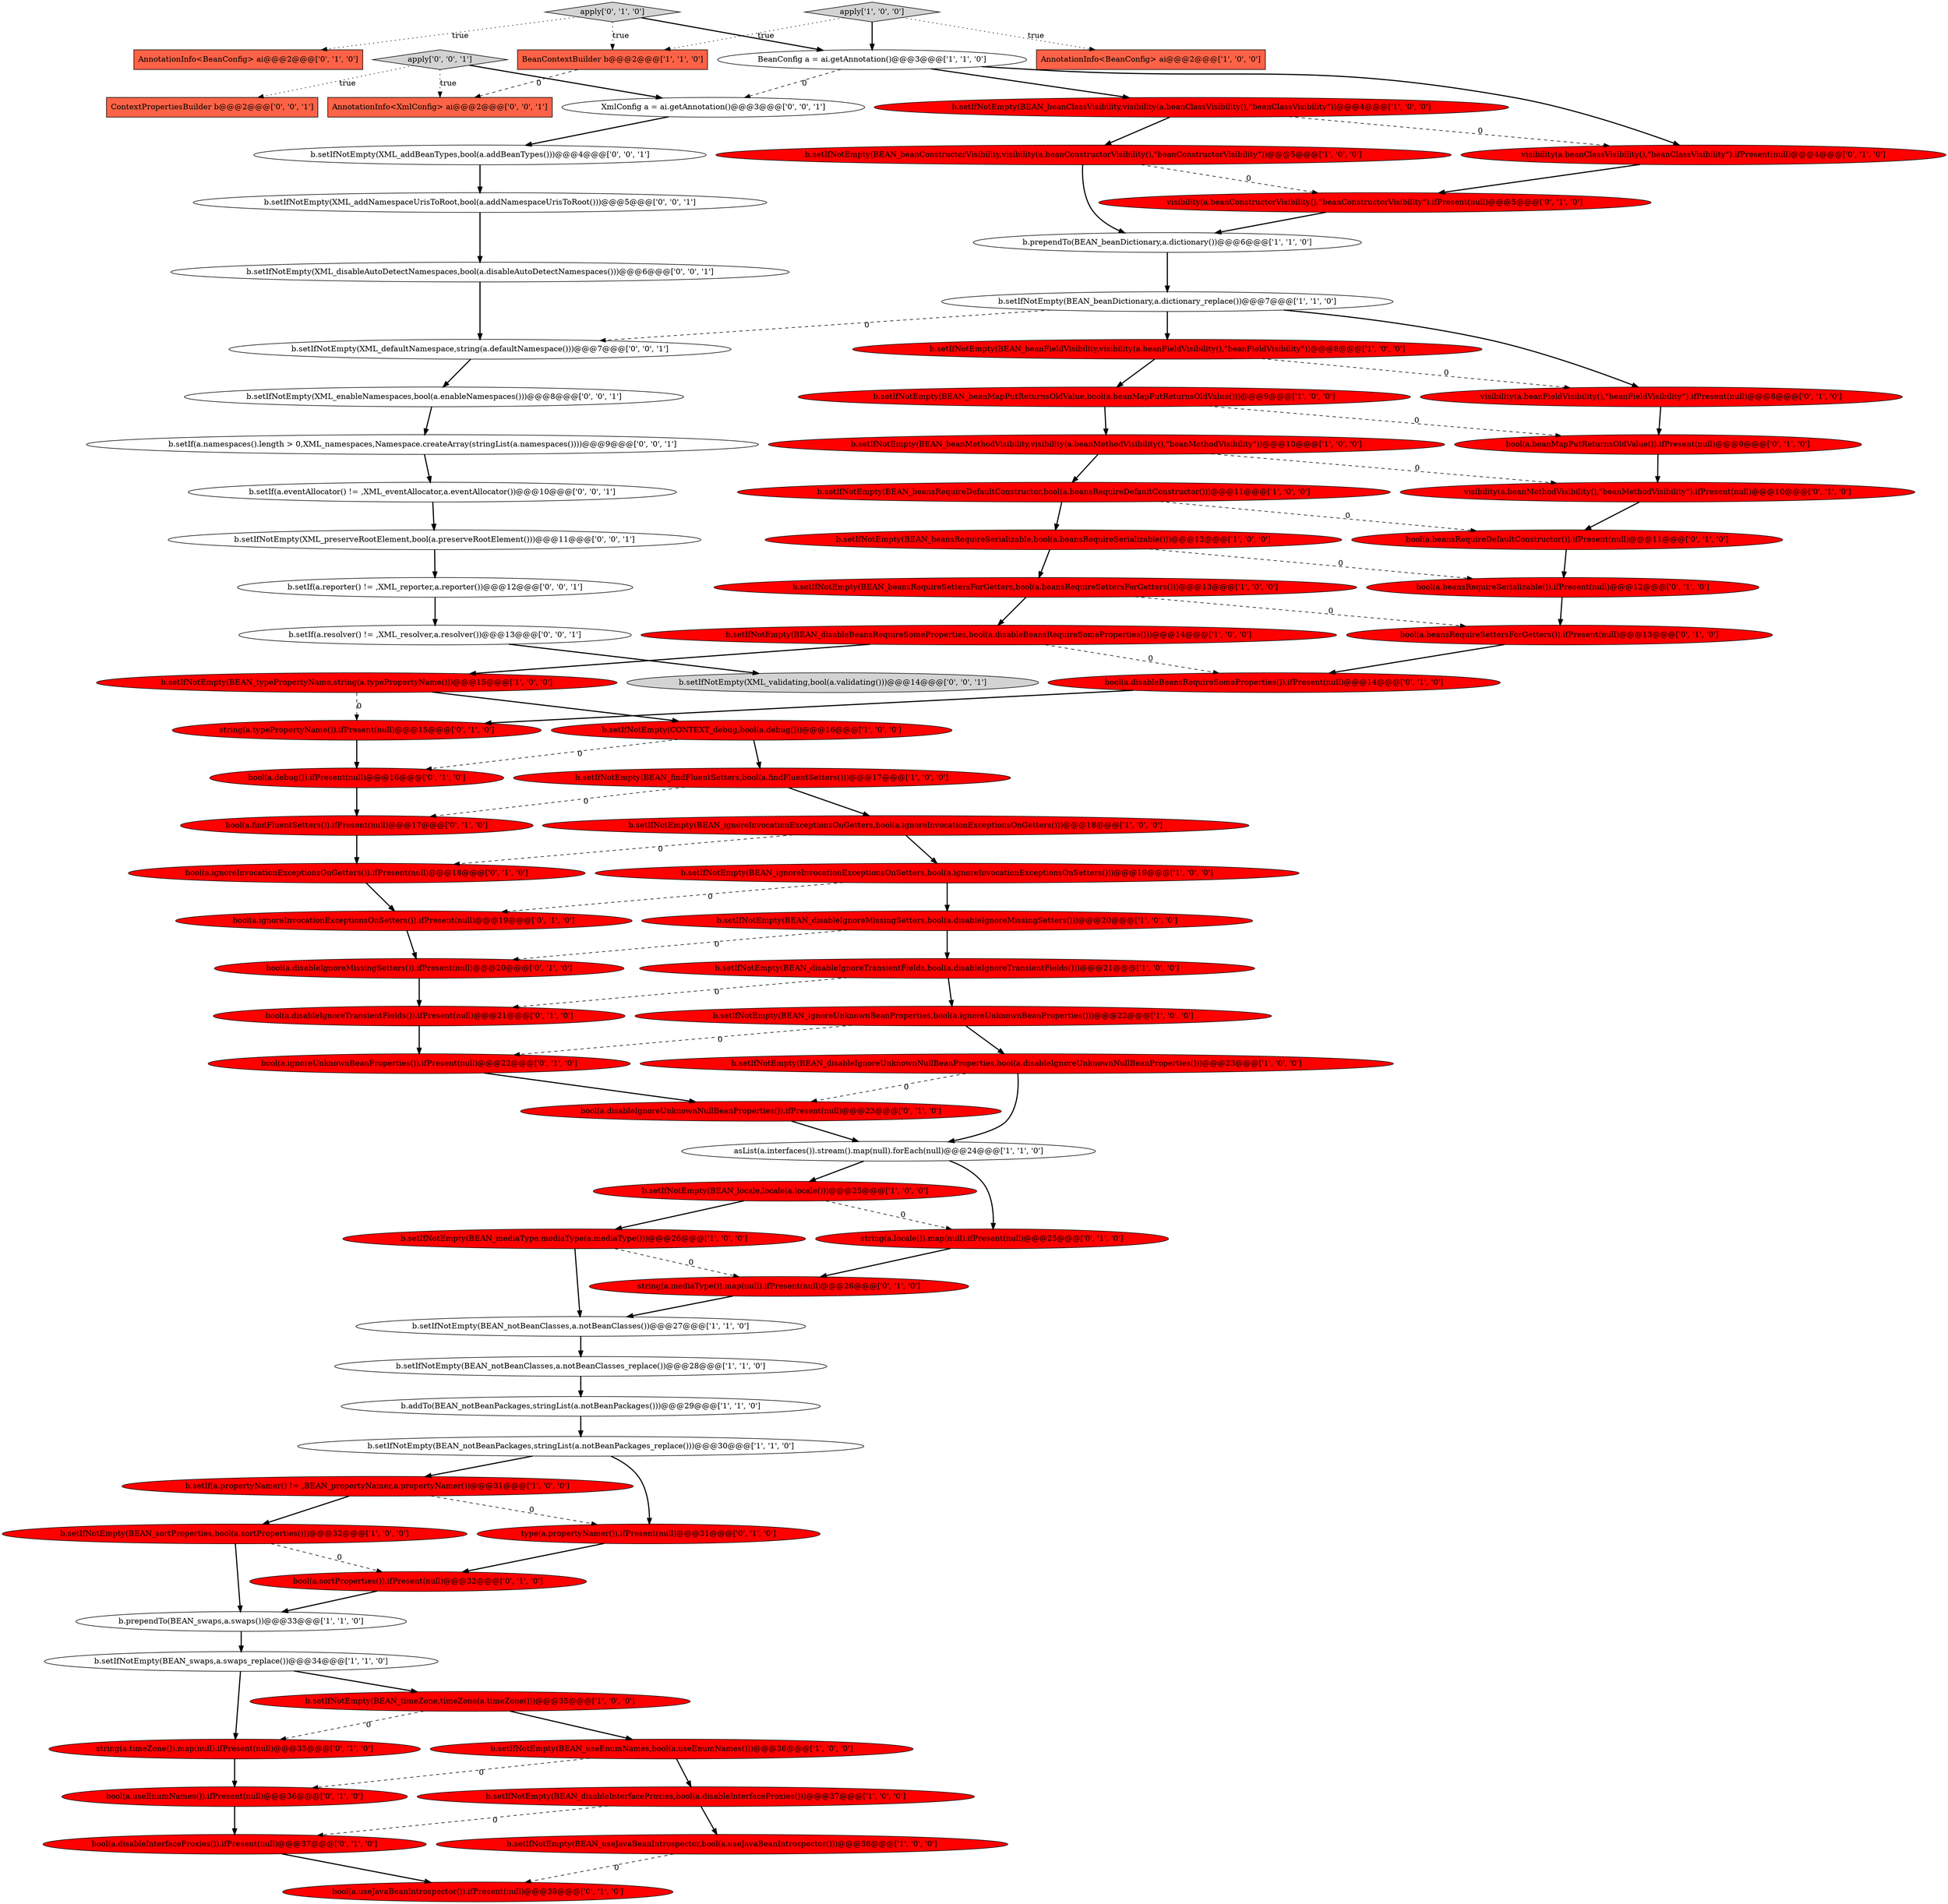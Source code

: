 digraph {
80 [style = filled, label = "b.setIfNotEmpty(XML_disableAutoDetectNamespaces,bool(a.disableAutoDetectNamespaces()))@@@6@@@['0', '0', '1']", fillcolor = white, shape = ellipse image = "AAA0AAABBB3BBB"];
7 [style = filled, label = "AnnotationInfo<BeanConfig> ai@@@2@@@['1', '0', '0']", fillcolor = tomato, shape = box image = "AAA0AAABBB1BBB"];
66 [style = filled, label = "bool(a.disableInterfaceProxies()).ifPresent(null)@@@37@@@['0', '1', '0']", fillcolor = red, shape = ellipse image = "AAA1AAABBB2BBB"];
74 [style = filled, label = "apply['0', '0', '1']", fillcolor = lightgray, shape = diamond image = "AAA0AAABBB3BBB"];
20 [style = filled, label = "b.setIf(a.propertyNamer() != ,BEAN_propertyNamer,a.propertyNamer())@@@31@@@['1', '0', '0']", fillcolor = red, shape = ellipse image = "AAA1AAABBB1BBB"];
46 [style = filled, label = "bool(a.beansRequireSerializable()).ifPresent(null)@@@12@@@['0', '1', '0']", fillcolor = red, shape = ellipse image = "AAA1AAABBB2BBB"];
64 [style = filled, label = "bool(a.useJavaBeanIntrospector()).ifPresent(null)@@@38@@@['0', '1', '0']", fillcolor = red, shape = ellipse image = "AAA1AAABBB2BBB"];
34 [style = filled, label = "b.setIfNotEmpty(BEAN_beansRequireDefaultConstructor,bool(a.beansRequireDefaultConstructor()))@@@11@@@['1', '0', '0']", fillcolor = red, shape = ellipse image = "AAA1AAABBB1BBB"];
54 [style = filled, label = "bool(a.ignoreInvocationExceptionsOnGetters()).ifPresent(null)@@@18@@@['0', '1', '0']", fillcolor = red, shape = ellipse image = "AAA1AAABBB2BBB"];
63 [style = filled, label = "bool(a.disableIgnoreMissingSetters()).ifPresent(null)@@@20@@@['0', '1', '0']", fillcolor = red, shape = ellipse image = "AAA1AAABBB2BBB"];
41 [style = filled, label = "apply['0', '1', '0']", fillcolor = lightgray, shape = diamond image = "AAA0AAABBB2BBB"];
70 [style = filled, label = "b.setIfNotEmpty(XML_defaultNamespace,string(a.defaultNamespace()))@@@7@@@['0', '0', '1']", fillcolor = white, shape = ellipse image = "AAA0AAABBB3BBB"];
76 [style = filled, label = "b.setIfNotEmpty(XML_preserveRootElement,bool(a.preserveRootElement()))@@@11@@@['0', '0', '1']", fillcolor = white, shape = ellipse image = "AAA0AAABBB3BBB"];
78 [style = filled, label = "AnnotationInfo<XmlConfig> ai@@@2@@@['0', '0', '1']", fillcolor = tomato, shape = box image = "AAA0AAABBB3BBB"];
0 [style = filled, label = "b.setIfNotEmpty(BEAN_typePropertyName,string(a.typePropertyName()))@@@15@@@['1', '0', '0']", fillcolor = red, shape = ellipse image = "AAA1AAABBB1BBB"];
59 [style = filled, label = "bool(a.ignoreUnknownBeanProperties()).ifPresent(null)@@@22@@@['0', '1', '0']", fillcolor = red, shape = ellipse image = "AAA1AAABBB2BBB"];
45 [style = filled, label = "bool(a.useEnumNames()).ifPresent(null)@@@36@@@['0', '1', '0']", fillcolor = red, shape = ellipse image = "AAA1AAABBB2BBB"];
60 [style = filled, label = "bool(a.sortProperties()).ifPresent(null)@@@32@@@['0', '1', '0']", fillcolor = red, shape = ellipse image = "AAA1AAABBB2BBB"];
16 [style = filled, label = "b.setIfNotEmpty(BEAN_ignoreInvocationExceptionsOnGetters,bool(a.ignoreInvocationExceptionsOnGetters()))@@@18@@@['1', '0', '0']", fillcolor = red, shape = ellipse image = "AAA1AAABBB1BBB"];
21 [style = filled, label = "b.setIfNotEmpty(BEAN_notBeanClasses,a.notBeanClasses())@@@27@@@['1', '1', '0']", fillcolor = white, shape = ellipse image = "AAA0AAABBB1BBB"];
3 [style = filled, label = "b.setIfNotEmpty(BEAN_notBeanClasses,a.notBeanClasses_replace())@@@28@@@['1', '1', '0']", fillcolor = white, shape = ellipse image = "AAA0AAABBB1BBB"];
71 [style = filled, label = "ContextPropertiesBuilder b@@@2@@@['0', '0', '1']", fillcolor = tomato, shape = box image = "AAA0AAABBB3BBB"];
44 [style = filled, label = "visibility(a.beanConstructorVisibility(),\"beanConstructorVisibility\").ifPresent(null)@@@5@@@['0', '1', '0']", fillcolor = red, shape = ellipse image = "AAA1AAABBB2BBB"];
77 [style = filled, label = "b.setIfNotEmpty(XML_addNamespaceUrisToRoot,bool(a.addNamespaceUrisToRoot()))@@@5@@@['0', '0', '1']", fillcolor = white, shape = ellipse image = "AAA0AAABBB3BBB"];
5 [style = filled, label = "b.setIfNotEmpty(BEAN_beansRequireSettersForGetters,bool(a.beansRequireSettersForGetters()))@@@13@@@['1', '0', '0']", fillcolor = red, shape = ellipse image = "AAA1AAABBB1BBB"];
31 [style = filled, label = "b.setIfNotEmpty(BEAN_locale,locale(a.locale()))@@@25@@@['1', '0', '0']", fillcolor = red, shape = ellipse image = "AAA1AAABBB1BBB"];
58 [style = filled, label = "bool(a.disableBeansRequireSomeProperties()).ifPresent(null)@@@14@@@['0', '1', '0']", fillcolor = red, shape = ellipse image = "AAA1AAABBB2BBB"];
14 [style = filled, label = "b.setIfNotEmpty(BEAN_beanDictionary,a.dictionary_replace())@@@7@@@['1', '1', '0']", fillcolor = white, shape = ellipse image = "AAA0AAABBB1BBB"];
17 [style = filled, label = "b.setIfNotEmpty(BEAN_disableIgnoreMissingSetters,bool(a.disableIgnoreMissingSetters()))@@@20@@@['1', '0', '0']", fillcolor = red, shape = ellipse image = "AAA1AAABBB1BBB"];
12 [style = filled, label = "b.setIfNotEmpty(BEAN_ignoreInvocationExceptionsOnSetters,bool(a.ignoreInvocationExceptionsOnSetters()))@@@19@@@['1', '0', '0']", fillcolor = red, shape = ellipse image = "AAA1AAABBB1BBB"];
6 [style = filled, label = "b.setIfNotEmpty(BEAN_disableIgnoreUnknownNullBeanProperties,bool(a.disableIgnoreUnknownNullBeanProperties()))@@@23@@@['1', '0', '0']", fillcolor = red, shape = ellipse image = "AAA1AAABBB1BBB"];
52 [style = filled, label = "bool(a.disableIgnoreTransientFields()).ifPresent(null)@@@21@@@['0', '1', '0']", fillcolor = red, shape = ellipse image = "AAA1AAABBB2BBB"];
55 [style = filled, label = "string(a.locale()).map(null).ifPresent(null)@@@25@@@['0', '1', '0']", fillcolor = red, shape = ellipse image = "AAA1AAABBB2BBB"];
65 [style = filled, label = "visibility(a.beanMethodVisibility(),\"beanMethodVisibility\").ifPresent(null)@@@10@@@['0', '1', '0']", fillcolor = red, shape = ellipse image = "AAA1AAABBB2BBB"];
23 [style = filled, label = "b.setIfNotEmpty(BEAN_disableBeansRequireSomeProperties,bool(a.disableBeansRequireSomeProperties()))@@@14@@@['1', '0', '0']", fillcolor = red, shape = ellipse image = "AAA1AAABBB1BBB"];
26 [style = filled, label = "b.setIfNotEmpty(BEAN_useEnumNames,bool(a.useEnumNames()))@@@36@@@['1', '0', '0']", fillcolor = red, shape = ellipse image = "AAA1AAABBB1BBB"];
25 [style = filled, label = "BeanContextBuilder b@@@2@@@['1', '1', '0']", fillcolor = tomato, shape = box image = "AAA0AAABBB1BBB"];
2 [style = filled, label = "b.setIfNotEmpty(BEAN_beanMethodVisibility,visibility(a.beanMethodVisibility(),\"beanMethodVisibility\"))@@@10@@@['1', '0', '0']", fillcolor = red, shape = ellipse image = "AAA1AAABBB1BBB"];
50 [style = filled, label = "bool(a.ignoreInvocationExceptionsOnSetters()).ifPresent(null)@@@19@@@['0', '1', '0']", fillcolor = red, shape = ellipse image = "AAA1AAABBB2BBB"];
72 [style = filled, label = "b.setIfNotEmpty(XML_addBeanTypes,bool(a.addBeanTypes()))@@@4@@@['0', '0', '1']", fillcolor = white, shape = ellipse image = "AAA0AAABBB3BBB"];
79 [style = filled, label = "b.setIf(a.reporter() != ,XML_reporter,a.reporter())@@@12@@@['0', '0', '1']", fillcolor = white, shape = ellipse image = "AAA0AAABBB3BBB"];
11 [style = filled, label = "apply['1', '0', '0']", fillcolor = lightgray, shape = diamond image = "AAA0AAABBB1BBB"];
38 [style = filled, label = "b.setIfNotEmpty(BEAN_beanFieldVisibility,visibility(a.beanFieldVisibility(),\"beanFieldVisibility\"))@@@8@@@['1', '0', '0']", fillcolor = red, shape = ellipse image = "AAA1AAABBB1BBB"];
36 [style = filled, label = "b.setIfNotEmpty(BEAN_ignoreUnknownBeanProperties,bool(a.ignoreUnknownBeanProperties()))@@@22@@@['1', '0', '0']", fillcolor = red, shape = ellipse image = "AAA1AAABBB1BBB"];
61 [style = filled, label = "bool(a.beansRequireSettersForGetters()).ifPresent(null)@@@13@@@['0', '1', '0']", fillcolor = red, shape = ellipse image = "AAA1AAABBB2BBB"];
18 [style = filled, label = "b.setIfNotEmpty(BEAN_beanMapPutReturnsOldValue,bool(a.beanMapPutReturnsOldValue()))@@@9@@@['1', '0', '0']", fillcolor = red, shape = ellipse image = "AAA1AAABBB1BBB"];
57 [style = filled, label = "string(a.mediaType()).map(null).ifPresent(null)@@@26@@@['0', '1', '0']", fillcolor = red, shape = ellipse image = "AAA1AAABBB2BBB"];
13 [style = filled, label = "b.setIfNotEmpty(BEAN_mediaType,mediaType(a.mediaType()))@@@26@@@['1', '0', '0']", fillcolor = red, shape = ellipse image = "AAA1AAABBB1BBB"];
8 [style = filled, label = "BeanConfig a = ai.getAnnotation()@@@3@@@['1', '1', '0']", fillcolor = white, shape = ellipse image = "AAA0AAABBB1BBB"];
49 [style = filled, label = "bool(a.debug()).ifPresent(null)@@@16@@@['0', '1', '0']", fillcolor = red, shape = ellipse image = "AAA1AAABBB2BBB"];
53 [style = filled, label = "type(a.propertyNamer()).ifPresent(null)@@@31@@@['0', '1', '0']", fillcolor = red, shape = ellipse image = "AAA1AAABBB2BBB"];
73 [style = filled, label = "b.setIfNotEmpty(XML_enableNamespaces,bool(a.enableNamespaces()))@@@8@@@['0', '0', '1']", fillcolor = white, shape = ellipse image = "AAA0AAABBB3BBB"];
15 [style = filled, label = "b.setIfNotEmpty(BEAN_beanClassVisibility,visibility(a.beanClassVisibility(),\"beanClassVisibility\"))@@@4@@@['1', '0', '0']", fillcolor = red, shape = ellipse image = "AAA1AAABBB1BBB"];
33 [style = filled, label = "b.setIfNotEmpty(BEAN_useJavaBeanIntrospector,bool(a.useJavaBeanIntrospector()))@@@38@@@['1', '0', '0']", fillcolor = red, shape = ellipse image = "AAA1AAABBB1BBB"];
47 [style = filled, label = "visibility(a.beanClassVisibility(),\"beanClassVisibility\").ifPresent(null)@@@4@@@['0', '1', '0']", fillcolor = red, shape = ellipse image = "AAA1AAABBB2BBB"];
9 [style = filled, label = "b.setIfNotEmpty(BEAN_swaps,a.swaps_replace())@@@34@@@['1', '1', '0']", fillcolor = white, shape = ellipse image = "AAA0AAABBB1BBB"];
48 [style = filled, label = "bool(a.beanMapPutReturnsOldValue()).ifPresent(null)@@@9@@@['0', '1', '0']", fillcolor = red, shape = ellipse image = "AAA1AAABBB2BBB"];
43 [style = filled, label = "AnnotationInfo<BeanConfig> ai@@@2@@@['0', '1', '0']", fillcolor = tomato, shape = box image = "AAA0AAABBB2BBB"];
35 [style = filled, label = "b.prependTo(BEAN_swaps,a.swaps())@@@33@@@['1', '1', '0']", fillcolor = white, shape = ellipse image = "AAA0AAABBB1BBB"];
37 [style = filled, label = "b.addTo(BEAN_notBeanPackages,stringList(a.notBeanPackages()))@@@29@@@['1', '1', '0']", fillcolor = white, shape = ellipse image = "AAA0AAABBB1BBB"];
28 [style = filled, label = "b.prependTo(BEAN_beanDictionary,a.dictionary())@@@6@@@['1', '1', '0']", fillcolor = white, shape = ellipse image = "AAA0AAABBB1BBB"];
51 [style = filled, label = "visibility(a.beanFieldVisibility(),\"beanFieldVisibility\").ifPresent(null)@@@8@@@['0', '1', '0']", fillcolor = red, shape = ellipse image = "AAA1AAABBB2BBB"];
68 [style = filled, label = "b.setIf(a.resolver() != ,XML_resolver,a.resolver())@@@13@@@['0', '0', '1']", fillcolor = white, shape = ellipse image = "AAA0AAABBB3BBB"];
75 [style = filled, label = "XmlConfig a = ai.getAnnotation()@@@3@@@['0', '0', '1']", fillcolor = white, shape = ellipse image = "AAA0AAABBB3BBB"];
1 [style = filled, label = "b.setIfNotEmpty(BEAN_findFluentSetters,bool(a.findFluentSetters()))@@@17@@@['1', '0', '0']", fillcolor = red, shape = ellipse image = "AAA1AAABBB1BBB"];
10 [style = filled, label = "asList(a.interfaces()).stream().map(null).forEach(null)@@@24@@@['1', '1', '0']", fillcolor = white, shape = ellipse image = "AAA0AAABBB1BBB"];
24 [style = filled, label = "b.setIfNotEmpty(CONTEXT_debug,bool(a.debug()))@@@16@@@['1', '0', '0']", fillcolor = red, shape = ellipse image = "AAA1AAABBB1BBB"];
27 [style = filled, label = "b.setIfNotEmpty(BEAN_disableIgnoreTransientFields,bool(a.disableIgnoreTransientFields()))@@@21@@@['1', '0', '0']", fillcolor = red, shape = ellipse image = "AAA1AAABBB1BBB"];
67 [style = filled, label = "b.setIf(a.eventAllocator() != ,XML_eventAllocator,a.eventAllocator())@@@10@@@['0', '0', '1']", fillcolor = white, shape = ellipse image = "AAA0AAABBB3BBB"];
4 [style = filled, label = "b.setIfNotEmpty(BEAN_beanConstructorVisibility,visibility(a.beanConstructorVisibility(),\"beanConstructorVisibility\"))@@@5@@@['1', '0', '0']", fillcolor = red, shape = ellipse image = "AAA1AAABBB1BBB"];
40 [style = filled, label = "bool(a.beansRequireDefaultConstructor()).ifPresent(null)@@@11@@@['0', '1', '0']", fillcolor = red, shape = ellipse image = "AAA1AAABBB2BBB"];
62 [style = filled, label = "string(a.typePropertyName()).ifPresent(null)@@@15@@@['0', '1', '0']", fillcolor = red, shape = ellipse image = "AAA1AAABBB2BBB"];
69 [style = filled, label = "b.setIfNotEmpty(XML_validating,bool(a.validating()))@@@14@@@['0', '0', '1']", fillcolor = lightgray, shape = ellipse image = "AAA0AAABBB3BBB"];
42 [style = filled, label = "bool(a.disableIgnoreUnknownNullBeanProperties()).ifPresent(null)@@@23@@@['0', '1', '0']", fillcolor = red, shape = ellipse image = "AAA1AAABBB2BBB"];
29 [style = filled, label = "b.setIfNotEmpty(BEAN_sortProperties,bool(a.sortProperties()))@@@32@@@['1', '0', '0']", fillcolor = red, shape = ellipse image = "AAA1AAABBB1BBB"];
30 [style = filled, label = "b.setIfNotEmpty(BEAN_beansRequireSerializable,bool(a.beansRequireSerializable()))@@@12@@@['1', '0', '0']", fillcolor = red, shape = ellipse image = "AAA1AAABBB1BBB"];
39 [style = filled, label = "string(a.timeZone()).map(null).ifPresent(null)@@@35@@@['0', '1', '0']", fillcolor = red, shape = ellipse image = "AAA1AAABBB2BBB"];
19 [style = filled, label = "b.setIfNotEmpty(BEAN_disableInterfaceProxies,bool(a.disableInterfaceProxies()))@@@37@@@['1', '0', '0']", fillcolor = red, shape = ellipse image = "AAA1AAABBB1BBB"];
22 [style = filled, label = "b.setIfNotEmpty(BEAN_notBeanPackages,stringList(a.notBeanPackages_replace()))@@@30@@@['1', '1', '0']", fillcolor = white, shape = ellipse image = "AAA0AAABBB1BBB"];
81 [style = filled, label = "b.setIf(a.namespaces().length > 0,XML_namespaces,Namespace.createArray(stringList(a.namespaces())))@@@9@@@['0', '0', '1']", fillcolor = white, shape = ellipse image = "AAA0AAABBB3BBB"];
56 [style = filled, label = "bool(a.findFluentSetters()).ifPresent(null)@@@17@@@['0', '1', '0']", fillcolor = red, shape = ellipse image = "AAA1AAABBB2BBB"];
32 [style = filled, label = "b.setIfNotEmpty(BEAN_timeZone,timeZone(a.timeZone()))@@@35@@@['1', '0', '0']", fillcolor = red, shape = ellipse image = "AAA1AAABBB1BBB"];
68->69 [style = bold, label=""];
41->8 [style = bold, label=""];
46->61 [style = bold, label=""];
77->80 [style = bold, label=""];
52->59 [style = bold, label=""];
25->78 [style = dashed, label="0"];
19->66 [style = dashed, label="0"];
28->14 [style = bold, label=""];
56->54 [style = bold, label=""];
23->58 [style = dashed, label="0"];
70->73 [style = bold, label=""];
31->55 [style = dashed, label="0"];
55->57 [style = bold, label=""];
51->48 [style = bold, label=""];
58->62 [style = bold, label=""];
45->66 [style = bold, label=""];
66->64 [style = bold, label=""];
0->24 [style = bold, label=""];
41->43 [style = dotted, label="true"];
74->71 [style = dotted, label="true"];
8->47 [style = bold, label=""];
62->49 [style = bold, label=""];
49->56 [style = bold, label=""];
17->27 [style = bold, label=""];
53->60 [style = bold, label=""];
36->59 [style = dashed, label="0"];
50->63 [style = bold, label=""];
21->3 [style = bold, label=""];
59->42 [style = bold, label=""];
36->6 [style = bold, label=""];
11->7 [style = dotted, label="true"];
9->39 [style = bold, label=""];
10->31 [style = bold, label=""];
80->70 [style = bold, label=""];
26->45 [style = dashed, label="0"];
5->23 [style = bold, label=""];
30->46 [style = dashed, label="0"];
72->77 [style = bold, label=""];
2->34 [style = bold, label=""];
9->32 [style = bold, label=""];
1->56 [style = dashed, label="0"];
14->38 [style = bold, label=""];
39->45 [style = bold, label=""];
6->42 [style = dashed, label="0"];
32->26 [style = bold, label=""];
34->40 [style = dashed, label="0"];
38->18 [style = bold, label=""];
22->20 [style = bold, label=""];
57->21 [style = bold, label=""];
1->16 [style = bold, label=""];
38->51 [style = dashed, label="0"];
13->57 [style = dashed, label="0"];
16->54 [style = dashed, label="0"];
47->44 [style = bold, label=""];
11->8 [style = bold, label=""];
29->35 [style = bold, label=""];
73->81 [style = bold, label=""];
4->44 [style = dashed, label="0"];
19->33 [style = bold, label=""];
74->75 [style = bold, label=""];
65->40 [style = bold, label=""];
5->61 [style = dashed, label="0"];
8->15 [style = bold, label=""];
3->37 [style = bold, label=""];
35->9 [style = bold, label=""];
74->78 [style = dotted, label="true"];
31->13 [style = bold, label=""];
41->25 [style = dotted, label="true"];
12->17 [style = bold, label=""];
18->48 [style = dashed, label="0"];
26->19 [style = bold, label=""];
23->0 [style = bold, label=""];
37->22 [style = bold, label=""];
0->62 [style = dashed, label="0"];
30->5 [style = bold, label=""];
6->10 [style = bold, label=""];
63->52 [style = bold, label=""];
32->39 [style = dashed, label="0"];
20->53 [style = dashed, label="0"];
75->72 [style = bold, label=""];
33->64 [style = dashed, label="0"];
24->1 [style = bold, label=""];
79->68 [style = bold, label=""];
67->76 [style = bold, label=""];
24->49 [style = dashed, label="0"];
27->36 [style = bold, label=""];
20->29 [style = bold, label=""];
15->47 [style = dashed, label="0"];
81->67 [style = bold, label=""];
14->51 [style = bold, label=""];
61->58 [style = bold, label=""];
18->2 [style = bold, label=""];
10->55 [style = bold, label=""];
34->30 [style = bold, label=""];
4->28 [style = bold, label=""];
40->46 [style = bold, label=""];
54->50 [style = bold, label=""];
60->35 [style = bold, label=""];
22->53 [style = bold, label=""];
11->25 [style = dotted, label="true"];
44->28 [style = bold, label=""];
42->10 [style = bold, label=""];
17->63 [style = dashed, label="0"];
15->4 [style = bold, label=""];
2->65 [style = dashed, label="0"];
27->52 [style = dashed, label="0"];
76->79 [style = bold, label=""];
8->75 [style = dashed, label="0"];
48->65 [style = bold, label=""];
14->70 [style = dashed, label="0"];
13->21 [style = bold, label=""];
12->50 [style = dashed, label="0"];
29->60 [style = dashed, label="0"];
16->12 [style = bold, label=""];
}
